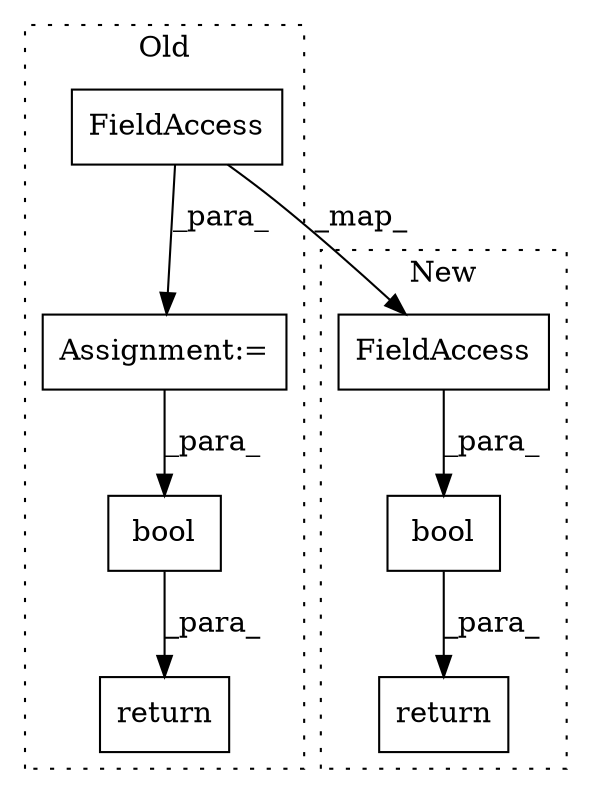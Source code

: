 digraph G {
subgraph cluster0 {
1 [label="bool" a="32" s="1630,1646" l="5,1" shape="box"];
3 [label="return" a="41" s="1623" l="7" shape="box"];
4 [label="Assignment:=" a="7" s="1584" l="1" shape="box"];
6 [label="FieldAccess" a="22" s="1585" l="32" shape="box"];
label = "Old";
style="dotted";
}
subgraph cluster1 {
2 [label="return" a="41" s="1656" l="7" shape="box"];
5 [label="bool" a="32" s="1663,1700" l="5,1" shape="box"];
7 [label="FieldAccess" a="22" s="1668" l="32" shape="box"];
label = "New";
style="dotted";
}
1 -> 3 [label="_para_"];
4 -> 1 [label="_para_"];
5 -> 2 [label="_para_"];
6 -> 7 [label="_map_"];
6 -> 4 [label="_para_"];
7 -> 5 [label="_para_"];
}
